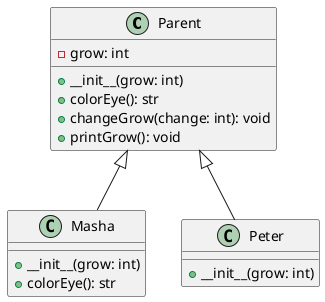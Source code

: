 @startuml Task1: Task

class Parent {
    - grow: int
    + __init__(grow: int)
    + colorEye(): str
    + changeGrow(change: int): void
    + printGrow(): void
}

class Masha {
    + __init__(grow: int)
    + colorEye(): str
}

class Peter {
    + __init__(grow: int)
}

Parent <|-- Masha
Parent <|-- Peter

@enduml
